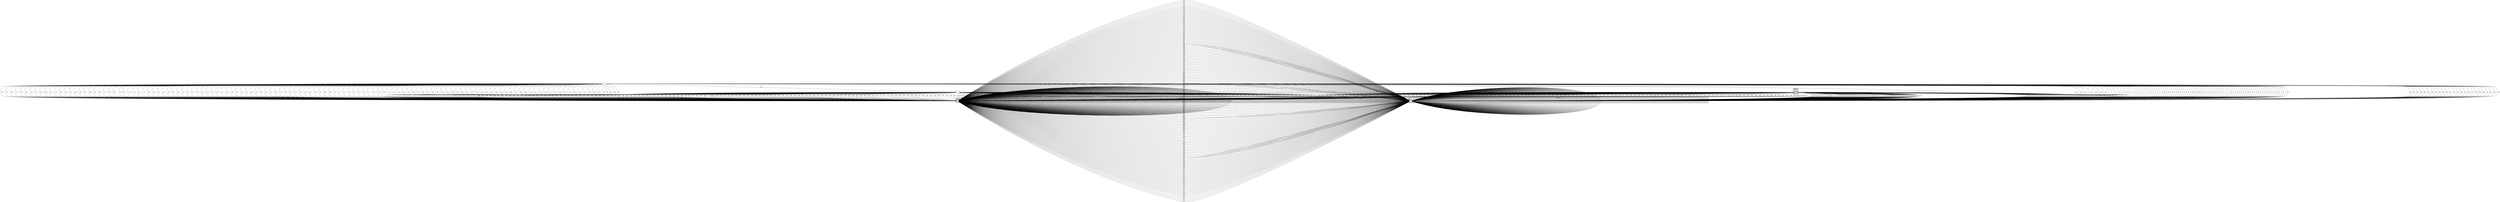 digraph G {
subgraph cluster_0 {
style=filled;
color=lightgrey;
0[shape=circle color=green]
label=cluster0;
}
subgraph cluster_1 {
style=filled;
color=lightgrey;
1[shape=doublecircle color=red]
label=cluster1;
}
subgraph cluster_2 {
style=filled;
color=lightgrey;
label=cluster2;
}
subgraph cluster_3 {
style=filled;
color=lightgrey;
label=cluster3;
}
subgraph cluster_4 {
style=filled;
color=lightgrey;
4[shape=doublecircle color=red]
label=cluster4;
}
0->1[label= "000" ]
0->1[label= "001" ]
0->1[label= "002" ]
0->1[label= "003" ]
0->1[label= "004" ]
0->1[label= "005" ]
0->1[label= "006" ]
0->1[label= "007" ]
0->1[label= "008" ]
0->1[label= "009" ]
0->1[label= "010" ]
0->1[label= "011" ]
0->1[label= "012" ]
0->1[label= "013" ]
0->1[label= "014" ]
0->1[label= "015" ]
0->1[label= "016" ]
0->1[label= "017" ]
0->1[label= "018" ]
0->1[label= "019" ]
0->1[label= "020" ]
0->1[label= "021" ]
0->1[label= "022" ]
0->1[label= "023" ]
0->1[label= "024" ]
0->1[label= "025" ]
0->1[label= "026" ]
0->1[label= "027" ]
0->1[label= "028" ]
0->1[label= "029" ]
0->1[label= "030" ]
0->1[label= "031" ]
0->1[label= " " ]
0->1[label= "!" ]
0->1[label= "\"" ]
0->1[label= "#" ]
0->1[label= "$" ]
0->1[label= "%" ]
0->1[label= "&" ]
0->1[label= "'" ]
0->1[label= "(" ]
0->1[label= ")" ]
0->1[label= "*" ]
0->1[label= "+" ]
0->1[label= "," ]
0->1[label= "-" ]
0->1[label= "." ]
0->1[label= "/" ]
0->1[label= "0" ]
0->1[label= ":" ]
0->1[label= ";" ]
0->1[label= "<" ]
0->1[label= "=" ]
0->1[label= ">" ]
0->1[label= "?" ]
0->1[label= "@" ]
0->1[label= "A" ]
0->1[label= "B" ]
0->1[label= "C" ]
0->1[label= "D" ]
0->1[label= "E" ]
0->1[label= "F" ]
0->1[label= "G" ]
0->1[label= "H" ]
0->1[label= "I" ]
0->1[label= "J" ]
0->1[label= "K" ]
0->1[label= "L" ]
0->1[label= "M" ]
0->1[label= "N" ]
0->1[label= "O" ]
0->1[label= "P" ]
0->1[label= "Q" ]
0->1[label= "R" ]
0->1[label= "S" ]
0->1[label= "T" ]
0->1[label= "U" ]
0->1[label= "V" ]
0->1[label= "W" ]
0->1[label= "X" ]
0->1[label= "Y" ]
0->1[label= "Z" ]
0->1[label= "[" ]
0->1[label= "\\" ]
0->1[label= "]" ]
0->1[label= "^" ]
0->1[label= "_" ]
0->1[label= "`" ]
0->1[label= "a" ]
0->1[label= "b" ]
0->1[label= "c" ]
0->1[label= "d" ]
0->1[label= "e" ]
0->1[label= "f" ]
0->1[label= "g" ]
0->1[label= "h" ]
0->1[label= "i" ]
0->1[label= "j" ]
0->1[label= "k" ]
0->1[label= "l" ]
0->1[label= "m" ]
0->1[label= "n" ]
0->1[label= "o" ]
0->1[label= "p" ]
0->1[label= "q" ]
0->1[label= "r" ]
0->1[label= "s" ]
0->1[label= "t" ]
0->1[label= "u" ]
0->1[label= "v" ]
0->1[label= "w" ]
0->1[label= "x" ]
0->1[label= "y" ]
0->1[label= "z" ]
0->1[label= "{" ]
0->1[label= "|" ]
0->1[label= "}" ]
0->1[label= "~" ]
0->1[label= "127" ]
0->0[label= "128" ]
0->0[label= "129" ]
0->0[label= "130" ]
0->0[label= "131" ]
0->0[label= "132" ]
0->0[label= "133" ]
0->0[label= "134" ]
0->0[label= "135" ]
0->0[label= "136" ]
0->0[label= "137" ]
0->0[label= "138" ]
0->0[label= "139" ]
0->0[label= "140" ]
0->0[label= "141" ]
0->0[label= "142" ]
0->0[label= "143" ]
0->0[label= "144" ]
0->0[label= "145" ]
0->0[label= "146" ]
0->0[label= "147" ]
0->0[label= "148" ]
0->0[label= "149" ]
0->0[label= "150" ]
0->0[label= "151" ]
0->0[label= "152" ]
0->0[label= "153" ]
0->0[label= "154" ]
0->0[label= "155" ]
0->0[label= "156" ]
0->0[label= "157" ]
0->0[label= "158" ]
0->0[label= "159" ]
0->0[label= "160" ]
0->0[label= "161" ]
0->0[label= "162" ]
0->0[label= "163" ]
0->0[label= "164" ]
0->0[label= "165" ]
0->0[label= "166" ]
0->0[label= "167" ]
0->0[label= "168" ]
0->0[label= "169" ]
0->0[label= "170" ]
0->0[label= "171" ]
0->0[label= "172" ]
0->0[label= "173" ]
0->0[label= "174" ]
0->0[label= "175" ]
0->0[label= "176" ]
0->0[label= "177" ]
0->0[label= "178" ]
0->0[label= "179" ]
0->0[label= "180" ]
0->0[label= "181" ]
0->0[label= "182" ]
0->0[label= "183" ]
0->0[label= "184" ]
0->0[label= "185" ]
0->0[label= "186" ]
0->0[label= "187" ]
0->0[label= "188" ]
0->0[label= "189" ]
0->0[label= "190" ]
0->0[label= "191" ]
0->0[label= "192" ]
0->0[label= "193" ]
0->0[label= "194" ]
0->0[label= "195" ]
0->0[label= "196" ]
0->0[label= "197" ]
0->0[label= "198" ]
0->0[label= "199" ]
0->0[label= "200" ]
0->0[label= "201" ]
0->0[label= "202" ]
0->0[label= "203" ]
0->0[label= "204" ]
0->0[label= "205" ]
0->0[label= "206" ]
0->0[label= "207" ]
0->0[label= "208" ]
0->0[label= "209" ]
0->0[label= "210" ]
0->0[label= "211" ]
0->0[label= "212" ]
0->0[label= "213" ]
0->0[label= "214" ]
0->0[label= "215" ]
0->0[label= "216" ]
0->0[label= "217" ]
0->0[label= "218" ]
0->0[label= "219" ]
0->0[label= "220" ]
0->0[label= "221" ]
0->0[label= "222" ]
0->0[label= "223" ]
0->0[label= "224" ]
0->0[label= "225" ]
0->0[label= "226" ]
0->0[label= "227" ]
0->0[label= "228" ]
0->0[label= "229" ]
0->0[label= "230" ]
0->0[label= "231" ]
0->0[label= "232" ]
0->0[label= "233" ]
0->0[label= "234" ]
0->0[label= "235" ]
0->0[label= "236" ]
0->0[label= "237" ]
0->0[label= "238" ]
0->0[label= "239" ]
0->0[label= "240" ]
0->0[label= "241" ]
0->0[label= "242" ]
0->0[label= "243" ]
0->0[label= "244" ]
0->0[label= "245" ]
0->0[label= "246" ]
0->0[label= "247" ]
0->0[label= "248" ]
0->0[label= "249" ]
0->0[label= "250" ]
0->0[label= "251" ]
0->0[label= "252" ]
0->0[label= "253" ]
0->0[label= "254" ]
0->2[label= "255" ]
1->1[label= "000" ]
1->1[label= "001" ]
1->1[label= "002" ]
1->1[label= "003" ]
1->1[label= "004" ]
1->1[label= "005" ]
1->1[label= "006" ]
1->1[label= "007" ]
1->1[label= "008" ]
1->1[label= "009" ]
1->1[label= "010" ]
1->1[label= "011" ]
1->1[label= "012" ]
1->1[label= "013" ]
1->1[label= "014" ]
1->1[label= "015" ]
1->1[label= "016" ]
1->1[label= "017" ]
1->1[label= "018" ]
1->1[label= "019" ]
1->1[label= "020" ]
1->1[label= "021" ]
1->1[label= "022" ]
1->1[label= "023" ]
1->1[label= "024" ]
1->1[label= "025" ]
1->1[label= "026" ]
1->1[label= "027" ]
1->1[label= "028" ]
1->1[label= "029" ]
1->1[label= "030" ]
1->1[label= "031" ]
1->1[label= " " ]
1->1[label= "!" ]
1->1[label= "\"" ]
1->1[label= "#" ]
1->1[label= "$" ]
1->1[label= "%" ]
1->1[label= "&" ]
1->1[label= "'" ]
1->1[label= "(" ]
1->1[label= ")" ]
1->1[label= "*" ]
1->1[label= "+" ]
1->1[label= "," ]
1->1[label= "-" ]
1->1[label= "." ]
1->1[label= "/" ]
1->1[label= "0" ]
1->1[label= ":" ]
1->1[label= ";" ]
1->1[label= "<" ]
1->1[label= "=" ]
1->1[label= ">" ]
1->1[label= "?" ]
1->1[label= "@" ]
1->1[label= "A" ]
1->1[label= "B" ]
1->1[label= "C" ]
1->1[label= "D" ]
1->1[label= "E" ]
1->1[label= "F" ]
1->1[label= "G" ]
1->1[label= "H" ]
1->1[label= "I" ]
1->1[label= "J" ]
1->1[label= "K" ]
1->1[label= "L" ]
1->1[label= "M" ]
1->1[label= "N" ]
1->1[label= "O" ]
1->1[label= "P" ]
1->1[label= "Q" ]
1->1[label= "R" ]
1->1[label= "S" ]
1->1[label= "T" ]
1->1[label= "U" ]
1->1[label= "V" ]
1->1[label= "W" ]
1->1[label= "X" ]
1->1[label= "Y" ]
1->1[label= "Z" ]
1->1[label= "[" ]
1->1[label= "\\" ]
1->1[label= "]" ]
1->1[label= "^" ]
1->1[label= "_" ]
1->1[label= "`" ]
1->1[label= "a" ]
1->1[label= "b" ]
1->1[label= "c" ]
1->1[label= "d" ]
1->1[label= "e" ]
1->1[label= "f" ]
1->1[label= "g" ]
1->1[label= "h" ]
1->1[label= "i" ]
1->1[label= "j" ]
1->1[label= "k" ]
1->1[label= "l" ]
1->1[label= "m" ]
1->1[label= "n" ]
1->1[label= "o" ]
1->1[label= "p" ]
1->1[label= "q" ]
1->1[label= "r" ]
1->1[label= "s" ]
1->1[label= "t" ]
1->1[label= "u" ]
1->1[label= "v" ]
1->1[label= "w" ]
1->1[label= "x" ]
1->1[label= "y" ]
1->1[label= "z" ]
1->1[label= "{" ]
1->1[label= "|" ]
1->1[label= "}" ]
1->1[label= "~" ]
1->1[label= "127" ]
1->0[label= "128" ]
1->0[label= "129" ]
1->0[label= "130" ]
1->0[label= "131" ]
1->0[label= "132" ]
1->0[label= "133" ]
1->0[label= "134" ]
1->0[label= "135" ]
1->0[label= "136" ]
1->0[label= "137" ]
1->0[label= "138" ]
1->0[label= "139" ]
1->0[label= "140" ]
1->0[label= "141" ]
1->0[label= "142" ]
1->0[label= "143" ]
1->0[label= "144" ]
1->0[label= "145" ]
1->0[label= "146" ]
1->0[label= "147" ]
1->0[label= "148" ]
1->0[label= "149" ]
1->0[label= "150" ]
1->0[label= "151" ]
1->0[label= "152" ]
1->0[label= "153" ]
1->0[label= "154" ]
1->0[label= "155" ]
1->0[label= "156" ]
1->0[label= "157" ]
1->0[label= "158" ]
1->0[label= "159" ]
1->0[label= "160" ]
1->0[label= "161" ]
1->0[label= "162" ]
1->0[label= "163" ]
1->0[label= "164" ]
1->0[label= "165" ]
1->0[label= "166" ]
1->0[label= "167" ]
1->0[label= "168" ]
1->0[label= "169" ]
1->0[label= "170" ]
1->0[label= "171" ]
1->0[label= "172" ]
1->0[label= "173" ]
1->0[label= "174" ]
1->0[label= "175" ]
1->0[label= "176" ]
1->0[label= "177" ]
1->0[label= "178" ]
1->0[label= "179" ]
1->0[label= "180" ]
1->0[label= "181" ]
1->0[label= "182" ]
1->0[label= "183" ]
1->0[label= "184" ]
1->0[label= "185" ]
1->0[label= "186" ]
1->0[label= "187" ]
1->0[label= "188" ]
1->0[label= "189" ]
1->0[label= "190" ]
1->0[label= "191" ]
1->0[label= "192" ]
1->0[label= "193" ]
1->0[label= "194" ]
1->0[label= "195" ]
1->0[label= "196" ]
1->0[label= "197" ]
1->0[label= "198" ]
1->0[label= "199" ]
1->0[label= "200" ]
1->0[label= "201" ]
1->0[label= "202" ]
1->0[label= "203" ]
1->0[label= "204" ]
1->0[label= "205" ]
1->0[label= "206" ]
1->0[label= "207" ]
1->0[label= "208" ]
1->0[label= "209" ]
1->0[label= "210" ]
1->0[label= "211" ]
1->0[label= "212" ]
1->0[label= "213" ]
1->0[label= "214" ]
1->0[label= "215" ]
1->0[label= "216" ]
1->0[label= "217" ]
1->0[label= "218" ]
1->0[label= "219" ]
1->0[label= "220" ]
1->0[label= "221" ]
1->0[label= "222" ]
1->0[label= "223" ]
1->0[label= "224" ]
1->0[label= "225" ]
1->0[label= "226" ]
1->0[label= "227" ]
1->0[label= "228" ]
1->0[label= "229" ]
1->0[label= "230" ]
1->0[label= "231" ]
1->0[label= "232" ]
1->0[label= "233" ]
1->0[label= "234" ]
1->0[label= "235" ]
1->0[label= "236" ]
1->0[label= "237" ]
1->0[label= "238" ]
1->0[label= "239" ]
1->0[label= "240" ]
1->0[label= "241" ]
1->0[label= "242" ]
1->0[label= "243" ]
1->0[label= "244" ]
1->0[label= "245" ]
1->0[label= "246" ]
1->0[label= "247" ]
1->0[label= "248" ]
1->0[label= "249" ]
1->0[label= "250" ]
1->0[label= "251" ]
1->0[label= "252" ]
1->0[label= "253" ]
1->0[label= "254" ]
1->4[label= "255" ]
2->1[label= "000" ]
2->1[label= "001" ]
2->1[label= "002" ]
2->1[label= "003" ]
2->1[label= "004" ]
2->1[label= "005" ]
2->1[label= "006" ]
2->1[label= "007" ]
2->1[label= "008" ]
2->1[label= "009" ]
2->1[label= "010" ]
2->1[label= "011" ]
2->1[label= "012" ]
2->1[label= "013" ]
2->1[label= "014" ]
2->1[label= "015" ]
2->1[label= "016" ]
2->1[label= "017" ]
2->1[label= "018" ]
2->1[label= "019" ]
2->1[label= "020" ]
2->1[label= "021" ]
2->1[label= "022" ]
2->1[label= "023" ]
2->1[label= "024" ]
2->1[label= "025" ]
2->1[label= "026" ]
2->1[label= "027" ]
2->1[label= "028" ]
2->1[label= "029" ]
2->1[label= "030" ]
2->1[label= "031" ]
2->1[label= " " ]
2->1[label= "!" ]
2->1[label= "\"" ]
2->1[label= "#" ]
2->1[label= "$" ]
2->1[label= "%" ]
2->1[label= "&" ]
2->1[label= "'" ]
2->1[label= "(" ]
2->1[label= ")" ]
2->1[label= "*" ]
2->1[label= "+" ]
2->1[label= "," ]
2->1[label= "-" ]
2->1[label= "." ]
2->1[label= "/" ]
2->1[label= "0" ]
2->1[label= ":" ]
2->1[label= ";" ]
2->1[label= "<" ]
2->1[label= "=" ]
2->1[label= ">" ]
2->1[label= "?" ]
2->1[label= "@" ]
2->1[label= "A" ]
2->1[label= "B" ]
2->1[label= "C" ]
2->1[label= "D" ]
2->1[label= "E" ]
2->1[label= "F" ]
2->1[label= "G" ]
2->1[label= "H" ]
2->1[label= "I" ]
2->1[label= "J" ]
2->1[label= "K" ]
2->1[label= "L" ]
2->1[label= "M" ]
2->1[label= "N" ]
2->1[label= "O" ]
2->1[label= "P" ]
2->1[label= "Q" ]
2->1[label= "R" ]
2->1[label= "S" ]
2->1[label= "T" ]
2->1[label= "U" ]
2->1[label= "V" ]
2->1[label= "W" ]
2->1[label= "X" ]
2->1[label= "Y" ]
2->1[label= "Z" ]
2->1[label= "[" ]
2->1[label= "\\" ]
2->1[label= "]" ]
2->1[label= "^" ]
2->1[label= "_" ]
2->1[label= "`" ]
2->1[label= "a" ]
2->1[label= "b" ]
2->1[label= "c" ]
2->1[label= "d" ]
2->1[label= "e" ]
2->1[label= "f" ]
2->1[label= "g" ]
2->1[label= "h" ]
2->1[label= "i" ]
2->1[label= "j" ]
2->1[label= "k" ]
2->1[label= "l" ]
2->1[label= "m" ]
2->1[label= "n" ]
2->1[label= "o" ]
2->1[label= "p" ]
2->1[label= "q" ]
2->1[label= "r" ]
2->1[label= "s" ]
2->1[label= "t" ]
2->1[label= "u" ]
2->1[label= "v" ]
2->1[label= "w" ]
2->1[label= "x" ]
2->1[label= "y" ]
2->1[label= "z" ]
2->1[label= "{" ]
2->1[label= "|" ]
2->1[label= "}" ]
2->1[label= "~" ]
2->1[label= "127" ]
2->0[label= "128" ]
2->0[label= "129" ]
2->0[label= "130" ]
2->0[label= "131" ]
2->0[label= "132" ]
2->0[label= "133" ]
2->0[label= "134" ]
2->0[label= "135" ]
2->0[label= "136" ]
2->0[label= "137" ]
2->0[label= "138" ]
2->0[label= "139" ]
2->0[label= "140" ]
2->0[label= "141" ]
2->0[label= "142" ]
2->0[label= "143" ]
2->0[label= "144" ]
2->0[label= "145" ]
2->0[label= "146" ]
2->0[label= "147" ]
2->0[label= "148" ]
2->0[label= "149" ]
2->0[label= "150" ]
2->0[label= "151" ]
2->0[label= "152" ]
2->0[label= "153" ]
2->0[label= "154" ]
2->0[label= "155" ]
2->0[label= "156" ]
2->0[label= "157" ]
2->0[label= "158" ]
2->0[label= "159" ]
2->0[label= "160" ]
2->0[label= "161" ]
2->0[label= "162" ]
2->0[label= "163" ]
2->0[label= "164" ]
2->0[label= "165" ]
2->0[label= "166" ]
2->0[label= "167" ]
2->0[label= "168" ]
2->0[label= "169" ]
2->0[label= "170" ]
2->0[label= "171" ]
2->0[label= "172" ]
2->0[label= "173" ]
2->0[label= "174" ]
2->0[label= "175" ]
2->0[label= "176" ]
2->0[label= "177" ]
2->0[label= "178" ]
2->0[label= "179" ]
2->0[label= "180" ]
2->0[label= "181" ]
2->0[label= "182" ]
2->0[label= "183" ]
2->0[label= "184" ]
2->0[label= "185" ]
2->0[label= "186" ]
2->0[label= "187" ]
2->0[label= "188" ]
2->0[label= "189" ]
2->0[label= "190" ]
2->0[label= "191" ]
2->0[label= "192" ]
2->0[label= "193" ]
2->0[label= "194" ]
2->0[label= "195" ]
2->0[label= "196" ]
2->0[label= "197" ]
2->0[label= "198" ]
2->0[label= "199" ]
2->0[label= "200" ]
2->0[label= "201" ]
2->0[label= "202" ]
2->0[label= "203" ]
2->0[label= "204" ]
2->0[label= "205" ]
2->0[label= "206" ]
2->0[label= "207" ]
2->0[label= "208" ]
2->0[label= "209" ]
2->0[label= "210" ]
2->0[label= "211" ]
2->0[label= "212" ]
2->0[label= "213" ]
2->0[label= "214" ]
2->0[label= "215" ]
2->0[label= "216" ]
2->0[label= "217" ]
2->0[label= "218" ]
2->0[label= "219" ]
2->0[label= "220" ]
2->0[label= "221" ]
2->0[label= "222" ]
2->0[label= "223" ]
2->0[label= "224" ]
2->0[label= "225" ]
2->0[label= "226" ]
2->0[label= "227" ]
2->0[label= "228" ]
2->0[label= "229" ]
2->0[label= "230" ]
2->0[label= "231" ]
2->0[label= "232" ]
2->0[label= "233" ]
2->0[label= "234" ]
2->0[label= "235" ]
2->0[label= "236" ]
2->0[label= "237" ]
2->0[label= "238" ]
2->0[label= "239" ]
2->0[label= "240" ]
2->0[label= "241" ]
2->0[label= "242" ]
2->0[label= "243" ]
2->0[label= "244" ]
2->0[label= "245" ]
2->0[label= "246" ]
2->0[label= "247" ]
2->0[label= "248" ]
2->0[label= "249" ]
2->0[label= "250" ]
2->0[label= "251" ]
2->0[label= "252" ]
2->0[label= "253" ]
2->0[label= "254" ]
2->3[label= "255" ]
3->1[label= "000" ]
3->1[label= "001" ]
3->1[label= "002" ]
3->1[label= "003" ]
3->1[label= "004" ]
3->1[label= "005" ]
3->1[label= "006" ]
3->1[label= "007" ]
3->1[label= "008" ]
3->1[label= "009" ]
3->1[label= "010" ]
3->1[label= "011" ]
3->1[label= "012" ]
3->1[label= "013" ]
3->1[label= "014" ]
3->1[label= "015" ]
3->1[label= "016" ]
3->1[label= "017" ]
3->1[label= "018" ]
3->1[label= "019" ]
3->1[label= "020" ]
3->1[label= "021" ]
3->1[label= "022" ]
3->1[label= "023" ]
3->1[label= "024" ]
3->1[label= "025" ]
3->1[label= "026" ]
3->1[label= "027" ]
3->1[label= "028" ]
3->1[label= "029" ]
3->1[label= "030" ]
3->1[label= "031" ]
3->1[label= " " ]
3->1[label= "!" ]
3->1[label= "\"" ]
3->1[label= "#" ]
3->1[label= "$" ]
3->1[label= "%" ]
3->1[label= "&" ]
3->1[label= "'" ]
3->1[label= "(" ]
3->1[label= ")" ]
3->1[label= "*" ]
3->1[label= "+" ]
3->1[label= "," ]
3->1[label= "-" ]
3->1[label= "." ]
3->1[label= "/" ]
3->1[label= "0" ]
3->1[label= ":" ]
3->1[label= ";" ]
3->1[label= "<" ]
3->1[label= "=" ]
3->1[label= ">" ]
3->1[label= "?" ]
3->1[label= "@" ]
3->1[label= "A" ]
3->1[label= "B" ]
3->1[label= "C" ]
3->1[label= "D" ]
3->1[label= "E" ]
3->1[label= "F" ]
3->1[label= "G" ]
3->1[label= "H" ]
3->1[label= "I" ]
3->1[label= "J" ]
3->1[label= "K" ]
3->1[label= "L" ]
3->1[label= "M" ]
3->1[label= "N" ]
3->1[label= "O" ]
3->1[label= "P" ]
3->1[label= "Q" ]
3->1[label= "R" ]
3->1[label= "S" ]
3->1[label= "T" ]
3->1[label= "U" ]
3->1[label= "V" ]
3->1[label= "W" ]
3->1[label= "X" ]
3->1[label= "Y" ]
3->1[label= "Z" ]
3->1[label= "[" ]
3->1[label= "\\" ]
3->1[label= "]" ]
3->1[label= "^" ]
3->1[label= "_" ]
3->1[label= "`" ]
3->1[label= "a" ]
3->1[label= "b" ]
3->1[label= "c" ]
3->1[label= "d" ]
3->1[label= "e" ]
3->1[label= "f" ]
3->1[label= "g" ]
3->1[label= "h" ]
3->1[label= "i" ]
3->1[label= "j" ]
3->1[label= "k" ]
3->1[label= "l" ]
3->1[label= "m" ]
3->1[label= "n" ]
3->1[label= "o" ]
3->1[label= "p" ]
3->1[label= "q" ]
3->1[label= "r" ]
3->1[label= "s" ]
3->1[label= "t" ]
3->1[label= "u" ]
3->1[label= "v" ]
3->1[label= "w" ]
3->1[label= "x" ]
3->1[label= "y" ]
3->1[label= "z" ]
3->1[label= "{" ]
3->1[label= "|" ]
3->1[label= "}" ]
3->1[label= "~" ]
3->1[label= "127" ]
3->0[label= "128" ]
3->0[label= "129" ]
3->0[label= "130" ]
3->0[label= "131" ]
3->0[label= "132" ]
3->0[label= "133" ]
3->0[label= "134" ]
3->0[label= "135" ]
3->0[label= "136" ]
3->0[label= "137" ]
3->0[label= "138" ]
3->0[label= "139" ]
3->0[label= "140" ]
3->0[label= "141" ]
3->0[label= "142" ]
3->0[label= "143" ]
3->0[label= "144" ]
3->0[label= "145" ]
3->0[label= "146" ]
3->0[label= "147" ]
3->0[label= "148" ]
3->0[label= "149" ]
3->0[label= "150" ]
3->0[label= "151" ]
3->0[label= "152" ]
3->0[label= "153" ]
3->0[label= "154" ]
3->0[label= "155" ]
3->0[label= "156" ]
3->0[label= "157" ]
3->0[label= "158" ]
3->0[label= "159" ]
3->0[label= "160" ]
3->0[label= "161" ]
3->0[label= "162" ]
3->0[label= "163" ]
3->0[label= "164" ]
3->0[label= "165" ]
3->0[label= "166" ]
3->0[label= "167" ]
3->0[label= "168" ]
3->0[label= "169" ]
3->0[label= "170" ]
3->0[label= "171" ]
3->0[label= "172" ]
3->0[label= "173" ]
3->0[label= "174" ]
3->0[label= "175" ]
3->0[label= "176" ]
3->0[label= "177" ]
3->0[label= "178" ]
3->0[label= "179" ]
3->0[label= "180" ]
3->0[label= "181" ]
3->0[label= "182" ]
3->0[label= "183" ]
3->0[label= "184" ]
3->0[label= "185" ]
3->0[label= "186" ]
3->0[label= "187" ]
3->0[label= "188" ]
3->0[label= "189" ]
3->0[label= "190" ]
3->0[label= "191" ]
3->0[label= "192" ]
3->0[label= "193" ]
3->0[label= "194" ]
3->0[label= "195" ]
3->0[label= "196" ]
3->0[label= "197" ]
3->0[label= "198" ]
3->0[label= "199" ]
3->0[label= "200" ]
3->0[label= "201" ]
3->0[label= "202" ]
3->0[label= "203" ]
3->0[label= "204" ]
3->0[label= "205" ]
3->0[label= "206" ]
3->0[label= "207" ]
3->0[label= "208" ]
3->0[label= "209" ]
3->0[label= "210" ]
3->0[label= "211" ]
3->0[label= "212" ]
3->0[label= "213" ]
3->0[label= "214" ]
3->0[label= "215" ]
3->0[label= "216" ]
3->0[label= "217" ]
3->0[label= "218" ]
3->0[label= "219" ]
3->0[label= "220" ]
3->0[label= "221" ]
3->0[label= "222" ]
3->0[label= "223" ]
3->0[label= "224" ]
3->0[label= "225" ]
3->0[label= "226" ]
3->0[label= "227" ]
3->0[label= "228" ]
3->0[label= "229" ]
3->0[label= "230" ]
3->0[label= "231" ]
3->0[label= "232" ]
3->0[label= "233" ]
3->0[label= "234" ]
3->0[label= "235" ]
3->0[label= "236" ]
3->0[label= "237" ]
3->0[label= "238" ]
3->0[label= "239" ]
3->0[label= "240" ]
3->0[label= "241" ]
3->0[label= "242" ]
3->0[label= "243" ]
3->0[label= "244" ]
3->0[label= "245" ]
3->0[label= "246" ]
3->0[label= "247" ]
3->0[label= "248" ]
3->0[label= "249" ]
3->0[label= "250" ]
3->0[label= "251" ]
3->0[label= "252" ]
3->0[label= "253" ]
3->0[label= "254" ]
3->0[label= "255" ]
4->1[label= "000" ]
4->1[label= "001" ]
4->1[label= "002" ]
4->1[label= "003" ]
4->1[label= "004" ]
4->1[label= "005" ]
4->1[label= "006" ]
4->1[label= "007" ]
4->1[label= "008" ]
4->1[label= "009" ]
4->1[label= "010" ]
4->1[label= "011" ]
4->1[label= "012" ]
4->1[label= "013" ]
4->1[label= "014" ]
4->1[label= "015" ]
4->1[label= "016" ]
4->1[label= "017" ]
4->1[label= "018" ]
4->1[label= "019" ]
4->1[label= "020" ]
4->1[label= "021" ]
4->1[label= "022" ]
4->1[label= "023" ]
4->1[label= "024" ]
4->1[label= "025" ]
4->1[label= "026" ]
4->1[label= "027" ]
4->1[label= "028" ]
4->1[label= "029" ]
4->1[label= "030" ]
4->1[label= "031" ]
4->1[label= " " ]
4->1[label= "!" ]
4->1[label= "\"" ]
4->1[label= "#" ]
4->1[label= "$" ]
4->1[label= "%" ]
4->1[label= "&" ]
4->1[label= "'" ]
4->1[label= "(" ]
4->1[label= ")" ]
4->1[label= "*" ]
4->1[label= "+" ]
4->1[label= "," ]
4->1[label= "-" ]
4->1[label= "." ]
4->1[label= "/" ]
4->1[label= "0" ]
4->1[label= ":" ]
4->1[label= ";" ]
4->1[label= "<" ]
4->1[label= "=" ]
4->1[label= ">" ]
4->1[label= "?" ]
4->1[label= "@" ]
4->1[label= "A" ]
4->1[label= "B" ]
4->1[label= "C" ]
4->1[label= "D" ]
4->1[label= "E" ]
4->1[label= "F" ]
4->1[label= "G" ]
4->1[label= "H" ]
4->1[label= "I" ]
4->1[label= "J" ]
4->1[label= "K" ]
4->1[label= "L" ]
4->1[label= "M" ]
4->1[label= "N" ]
4->1[label= "O" ]
4->1[label= "P" ]
4->1[label= "Q" ]
4->1[label= "R" ]
4->1[label= "S" ]
4->1[label= "T" ]
4->1[label= "U" ]
4->1[label= "V" ]
4->1[label= "W" ]
4->1[label= "X" ]
4->1[label= "Y" ]
4->1[label= "Z" ]
4->1[label= "[" ]
4->1[label= "\\" ]
4->1[label= "]" ]
4->1[label= "^" ]
4->1[label= "_" ]
4->1[label= "`" ]
4->1[label= "a" ]
4->1[label= "b" ]
4->1[label= "c" ]
4->1[label= "d" ]
4->1[label= "e" ]
4->1[label= "f" ]
4->1[label= "g" ]
4->1[label= "h" ]
4->1[label= "i" ]
4->1[label= "j" ]
4->1[label= "k" ]
4->1[label= "l" ]
4->1[label= "m" ]
4->1[label= "n" ]
4->1[label= "o" ]
4->1[label= "p" ]
4->1[label= "q" ]
4->1[label= "r" ]
4->1[label= "s" ]
4->1[label= "t" ]
4->1[label= "u" ]
4->1[label= "v" ]
4->1[label= "w" ]
4->1[label= "x" ]
4->1[label= "y" ]
4->1[label= "z" ]
4->1[label= "{" ]
4->1[label= "|" ]
4->1[label= "}" ]
4->1[label= "~" ]
4->1[label= "127" ]
4->0[label= "128" ]
4->0[label= "129" ]
4->0[label= "130" ]
4->0[label= "131" ]
4->0[label= "132" ]
4->0[label= "133" ]
4->0[label= "134" ]
4->0[label= "135" ]
4->0[label= "136" ]
4->0[label= "137" ]
4->0[label= "138" ]
4->0[label= "139" ]
4->0[label= "140" ]
4->0[label= "141" ]
4->0[label= "142" ]
4->0[label= "143" ]
4->0[label= "144" ]
4->0[label= "145" ]
4->0[label= "146" ]
4->0[label= "147" ]
4->0[label= "148" ]
4->0[label= "149" ]
4->0[label= "150" ]
4->0[label= "151" ]
4->0[label= "152" ]
4->0[label= "153" ]
4->0[label= "154" ]
4->0[label= "155" ]
4->0[label= "156" ]
4->0[label= "157" ]
4->0[label= "158" ]
4->0[label= "159" ]
4->0[label= "160" ]
4->0[label= "161" ]
4->0[label= "162" ]
4->0[label= "163" ]
4->0[label= "164" ]
4->0[label= "165" ]
4->0[label= "166" ]
4->0[label= "167" ]
4->0[label= "168" ]
4->0[label= "169" ]
4->0[label= "170" ]
4->0[label= "171" ]
4->0[label= "172" ]
4->0[label= "173" ]
4->0[label= "174" ]
4->0[label= "175" ]
4->0[label= "176" ]
4->0[label= "177" ]
4->0[label= "178" ]
4->0[label= "179" ]
4->0[label= "180" ]
4->0[label= "181" ]
4->0[label= "182" ]
4->0[label= "183" ]
4->0[label= "184" ]
4->0[label= "185" ]
4->0[label= "186" ]
4->0[label= "187" ]
4->0[label= "188" ]
4->0[label= "189" ]
4->0[label= "190" ]
4->0[label= "191" ]
4->0[label= "192" ]
4->0[label= "193" ]
4->0[label= "194" ]
4->0[label= "195" ]
4->0[label= "196" ]
4->0[label= "197" ]
4->0[label= "198" ]
4->0[label= "199" ]
4->0[label= "200" ]
4->0[label= "201" ]
4->0[label= "202" ]
4->0[label= "203" ]
4->0[label= "204" ]
4->0[label= "205" ]
4->0[label= "206" ]
4->0[label= "207" ]
4->0[label= "208" ]
4->0[label= "209" ]
4->0[label= "210" ]
4->0[label= "211" ]
4->0[label= "212" ]
4->0[label= "213" ]
4->0[label= "214" ]
4->0[label= "215" ]
4->0[label= "216" ]
4->0[label= "217" ]
4->0[label= "218" ]
4->0[label= "219" ]
4->0[label= "220" ]
4->0[label= "221" ]
4->0[label= "222" ]
4->0[label= "223" ]
4->0[label= "224" ]
4->0[label= "225" ]
4->0[label= "226" ]
4->0[label= "227" ]
4->0[label= "228" ]
4->0[label= "229" ]
4->0[label= "230" ]
4->0[label= "231" ]
4->0[label= "232" ]
4->0[label= "233" ]
4->0[label= "234" ]
4->0[label= "235" ]
4->0[label= "236" ]
4->0[label= "237" ]
4->0[label= "238" ]
4->0[label= "239" ]
4->0[label= "240" ]
4->0[label= "241" ]
4->0[label= "242" ]
4->0[label= "243" ]
4->0[label= "244" ]
4->0[label= "245" ]
4->0[label= "246" ]
4->0[label= "247" ]
4->0[label= "248" ]
4->0[label= "249" ]
4->0[label= "250" ]
4->0[label= "251" ]
4->0[label= "252" ]
4->0[label= "253" ]
4->0[label= "254" ]
4->3[label= "255" ]
}
